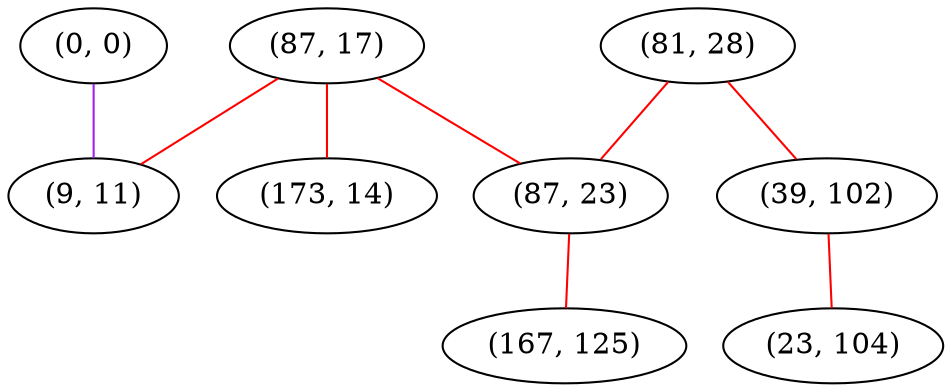 graph "" {
"(0, 0)";
"(81, 28)";
"(87, 17)";
"(173, 14)";
"(39, 102)";
"(23, 104)";
"(87, 23)";
"(9, 11)";
"(167, 125)";
"(0, 0)" -- "(9, 11)"  [color=purple, key=0, weight=4];
"(81, 28)" -- "(39, 102)"  [color=red, key=0, weight=1];
"(81, 28)" -- "(87, 23)"  [color=red, key=0, weight=1];
"(87, 17)" -- "(173, 14)"  [color=red, key=0, weight=1];
"(87, 17)" -- "(9, 11)"  [color=red, key=0, weight=1];
"(87, 17)" -- "(87, 23)"  [color=red, key=0, weight=1];
"(39, 102)" -- "(23, 104)"  [color=red, key=0, weight=1];
"(87, 23)" -- "(167, 125)"  [color=red, key=0, weight=1];
}
